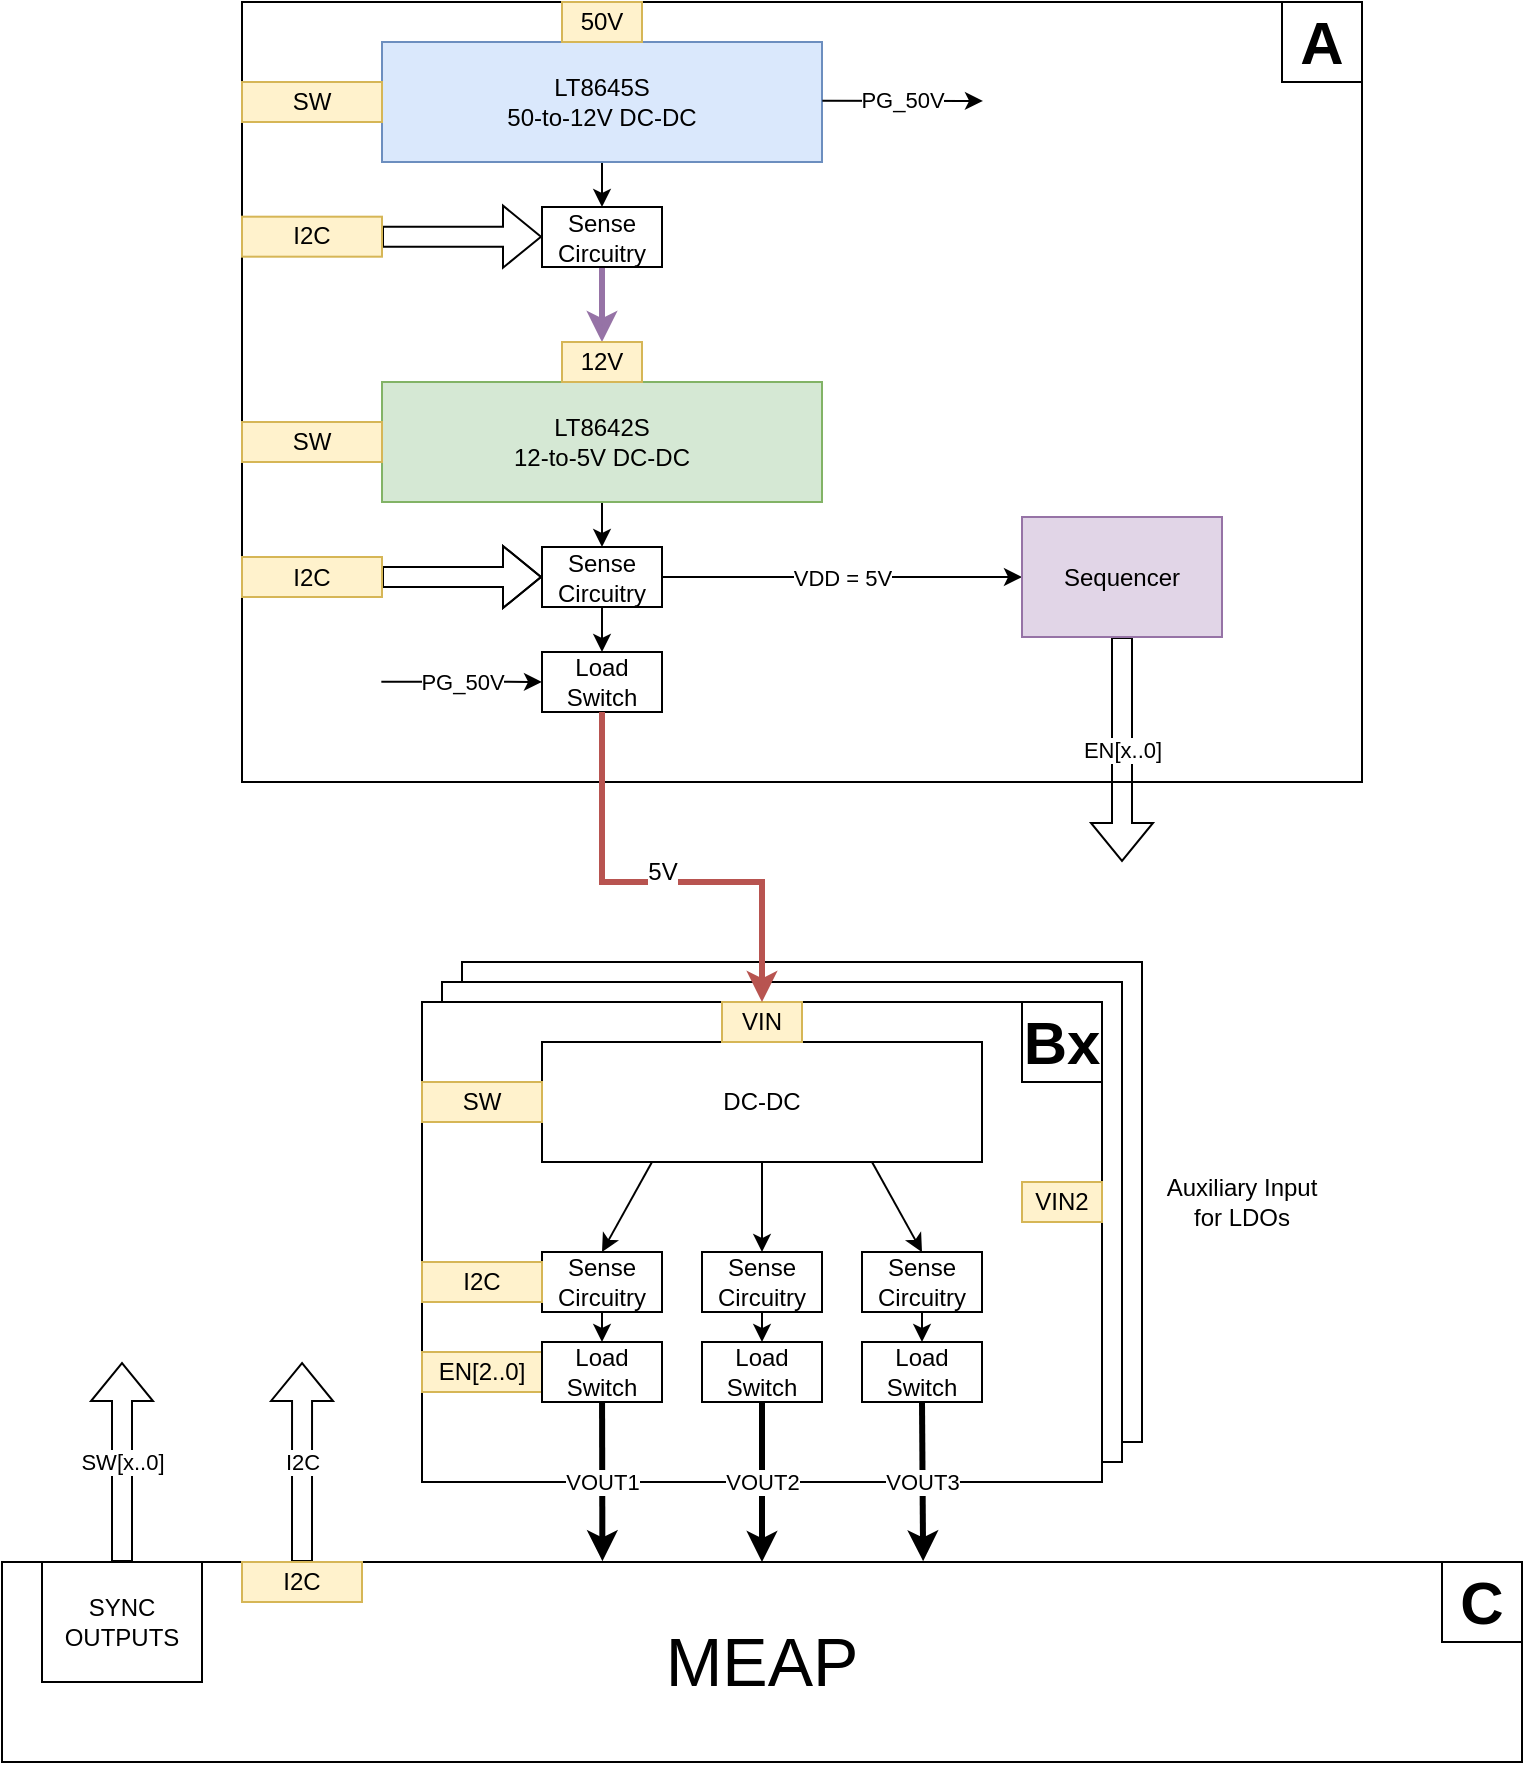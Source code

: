 <mxfile version="10.5.1" type="github"><diagram id="wVO6cEXQhgUWtTZyHE_9" name="Page-1"><mxGraphModel dx="1405" dy="723" grid="1" gridSize="10" guides="1" tooltips="1" connect="1" arrows="1" fold="1" page="1" pageScale="1" pageWidth="850" pageHeight="1100" math="0" shadow="0"><root><mxCell id="0"/><mxCell id="1" parent="0"/><mxCell id="fZjiWUz7N0HejZKJEdo6-89" value="&lt;font style=&quot;font-size: 34px&quot;&gt;MEAP&lt;/font&gt;" style="rounded=0;whiteSpace=wrap;html=1;" vertex="1" parent="1"><mxGeometry x="40" y="940" width="760" height="100" as="geometry"/></mxCell><mxCell id="fZjiWUz7N0HejZKJEdo6-55" value="" style="rounded=0;whiteSpace=wrap;html=1;" vertex="1" parent="1"><mxGeometry x="270" y="640" width="340" height="240" as="geometry"/></mxCell><mxCell id="fZjiWUz7N0HejZKJEdo6-54" value="" style="rounded=0;whiteSpace=wrap;html=1;" vertex="1" parent="1"><mxGeometry x="260" y="650" width="340" height="240" as="geometry"/></mxCell><mxCell id="fZjiWUz7N0HejZKJEdo6-1" value="" style="rounded=0;whiteSpace=wrap;html=1;" vertex="1" parent="1"><mxGeometry x="250" y="660" width="340" height="240" as="geometry"/></mxCell><mxCell id="fZjiWUz7N0HejZKJEdo6-2" value="EN[2..0]" style="text;html=1;strokeColor=#d6b656;fillColor=#fff2cc;align=center;verticalAlign=middle;whiteSpace=wrap;rounded=0;" vertex="1" parent="1"><mxGeometry x="250" y="835" width="60" height="20" as="geometry"/></mxCell><mxCell id="fZjiWUz7N0HejZKJEdo6-13" style="edgeStyle=none;rounded=0;orthogonalLoop=1;jettySize=auto;html=1;exitX=0.5;exitY=1;exitDx=0;exitDy=0;entryX=0.5;entryY=0;entryDx=0;entryDy=0;" edge="1" parent="1" source="fZjiWUz7N0HejZKJEdo6-3" target="fZjiWUz7N0HejZKJEdo6-7"><mxGeometry relative="1" as="geometry"/></mxCell><mxCell id="fZjiWUz7N0HejZKJEdo6-14" style="edgeStyle=none;rounded=0;orthogonalLoop=1;jettySize=auto;html=1;exitX=0.75;exitY=1;exitDx=0;exitDy=0;entryX=0.5;entryY=0;entryDx=0;entryDy=0;" edge="1" parent="1" source="fZjiWUz7N0HejZKJEdo6-3" target="fZjiWUz7N0HejZKJEdo6-9"><mxGeometry relative="1" as="geometry"/></mxCell><mxCell id="fZjiWUz7N0HejZKJEdo6-15" style="edgeStyle=none;rounded=0;orthogonalLoop=1;jettySize=auto;html=1;exitX=0.25;exitY=1;exitDx=0;exitDy=0;entryX=0.5;entryY=0;entryDx=0;entryDy=0;" edge="1" parent="1" source="fZjiWUz7N0HejZKJEdo6-3" target="fZjiWUz7N0HejZKJEdo6-5"><mxGeometry relative="1" as="geometry"/></mxCell><mxCell id="fZjiWUz7N0HejZKJEdo6-3" value="DC-DC" style="rounded=0;whiteSpace=wrap;html=1;" vertex="1" parent="1"><mxGeometry x="310" y="680" width="220" height="60" as="geometry"/></mxCell><mxCell id="fZjiWUz7N0HejZKJEdo6-115" value="VOUT1" style="edgeStyle=none;rounded=0;orthogonalLoop=1;jettySize=auto;html=1;entryX=0.395;entryY=-0.004;entryDx=0;entryDy=0;entryPerimeter=0;shadow=0;startArrow=none;startFill=0;endArrow=classic;endFill=1;strokeWidth=3;" edge="1" parent="1" source="fZjiWUz7N0HejZKJEdo6-4" target="fZjiWUz7N0HejZKJEdo6-89"><mxGeometry relative="1" as="geometry"/></mxCell><mxCell id="fZjiWUz7N0HejZKJEdo6-4" value="Load&lt;br&gt;Switch&lt;br&gt;" style="rounded=0;whiteSpace=wrap;html=1;" vertex="1" parent="1"><mxGeometry x="310" y="830" width="60" height="30" as="geometry"/></mxCell><mxCell id="fZjiWUz7N0HejZKJEdo6-16" style="edgeStyle=none;rounded=0;orthogonalLoop=1;jettySize=auto;html=1;exitX=0.5;exitY=1;exitDx=0;exitDy=0;entryX=0.5;entryY=0;entryDx=0;entryDy=0;" edge="1" parent="1" source="fZjiWUz7N0HejZKJEdo6-5" target="fZjiWUz7N0HejZKJEdo6-4"><mxGeometry relative="1" as="geometry"/></mxCell><mxCell id="fZjiWUz7N0HejZKJEdo6-5" value="Sense&lt;br&gt;Circuitry&lt;br&gt;" style="rounded=0;whiteSpace=wrap;html=1;" vertex="1" parent="1"><mxGeometry x="310" y="785" width="60" height="30" as="geometry"/></mxCell><mxCell id="fZjiWUz7N0HejZKJEdo6-114" value="VOUT2" style="edgeStyle=none;rounded=0;orthogonalLoop=1;jettySize=auto;html=1;exitX=0.5;exitY=1;exitDx=0;exitDy=0;entryX=0.5;entryY=0;entryDx=0;entryDy=0;shadow=0;startArrow=none;startFill=0;endArrow=classic;endFill=1;strokeWidth=3;" edge="1" parent="1" source="fZjiWUz7N0HejZKJEdo6-6" target="fZjiWUz7N0HejZKJEdo6-89"><mxGeometry relative="1" as="geometry"/></mxCell><mxCell id="fZjiWUz7N0HejZKJEdo6-6" value="Load&lt;br&gt;Switch&lt;br&gt;" style="rounded=0;whiteSpace=wrap;html=1;" vertex="1" parent="1"><mxGeometry x="390" y="830" width="60" height="30" as="geometry"/></mxCell><mxCell id="fZjiWUz7N0HejZKJEdo6-17" style="edgeStyle=none;rounded=0;orthogonalLoop=1;jettySize=auto;html=1;exitX=0.5;exitY=1;exitDx=0;exitDy=0;entryX=0.5;entryY=0;entryDx=0;entryDy=0;" edge="1" parent="1" source="fZjiWUz7N0HejZKJEdo6-7" target="fZjiWUz7N0HejZKJEdo6-6"><mxGeometry relative="1" as="geometry"/></mxCell><mxCell id="fZjiWUz7N0HejZKJEdo6-7" value="Sense&lt;br&gt;Circuitry&lt;br&gt;" style="rounded=0;whiteSpace=wrap;html=1;" vertex="1" parent="1"><mxGeometry x="390" y="785" width="60" height="30" as="geometry"/></mxCell><mxCell id="fZjiWUz7N0HejZKJEdo6-116" value="VOUT3" style="edgeStyle=none;rounded=0;orthogonalLoop=1;jettySize=auto;html=1;exitX=0.5;exitY=1;exitDx=0;exitDy=0;entryX=0.606;entryY=-0.004;entryDx=0;entryDy=0;entryPerimeter=0;shadow=0;startArrow=none;startFill=0;endArrow=classic;endFill=1;strokeWidth=3;" edge="1" parent="1" source="fZjiWUz7N0HejZKJEdo6-8" target="fZjiWUz7N0HejZKJEdo6-89"><mxGeometry relative="1" as="geometry"/></mxCell><mxCell id="fZjiWUz7N0HejZKJEdo6-8" value="Load&lt;br&gt;Switch&lt;br&gt;" style="rounded=0;whiteSpace=wrap;html=1;" vertex="1" parent="1"><mxGeometry x="470" y="830" width="60" height="30" as="geometry"/></mxCell><mxCell id="fZjiWUz7N0HejZKJEdo6-18" style="edgeStyle=none;rounded=0;orthogonalLoop=1;jettySize=auto;html=1;exitX=0.5;exitY=1;exitDx=0;exitDy=0;entryX=0.5;entryY=0;entryDx=0;entryDy=0;" edge="1" parent="1" source="fZjiWUz7N0HejZKJEdo6-9" target="fZjiWUz7N0HejZKJEdo6-8"><mxGeometry relative="1" as="geometry"/></mxCell><mxCell id="fZjiWUz7N0HejZKJEdo6-9" value="Sense&lt;br&gt;Circuitry&lt;br&gt;" style="rounded=0;whiteSpace=wrap;html=1;" vertex="1" parent="1"><mxGeometry x="470" y="785" width="60" height="30" as="geometry"/></mxCell><mxCell id="fZjiWUz7N0HejZKJEdo6-27" value="SW" style="text;html=1;strokeColor=#d6b656;fillColor=#fff2cc;align=center;verticalAlign=middle;whiteSpace=wrap;rounded=0;" vertex="1" parent="1"><mxGeometry x="250" y="700" width="60" height="20" as="geometry"/></mxCell><mxCell id="fZjiWUz7N0HejZKJEdo6-28" value="VIN" style="text;html=1;strokeColor=#d6b656;fillColor=#fff2cc;align=center;verticalAlign=middle;whiteSpace=wrap;rounded=0;" vertex="1" parent="1"><mxGeometry x="400" y="660" width="40" height="20" as="geometry"/></mxCell><mxCell id="fZjiWUz7N0HejZKJEdo6-34" value="" style="rounded=0;whiteSpace=wrap;html=1;" vertex="1" parent="1"><mxGeometry x="160" y="160" width="560" height="390" as="geometry"/></mxCell><mxCell id="fZjiWUz7N0HejZKJEdo6-36" style="edgeStyle=none;rounded=0;orthogonalLoop=1;jettySize=auto;html=1;exitX=0.5;exitY=1;exitDx=0;exitDy=0;entryX=0.5;entryY=0;entryDx=0;entryDy=0;" edge="1" parent="1" source="fZjiWUz7N0HejZKJEdo6-39" target="fZjiWUz7N0HejZKJEdo6-47"><mxGeometry relative="1" as="geometry"/></mxCell><mxCell id="fZjiWUz7N0HejZKJEdo6-39" value="LT8645S&lt;br&gt;50-to-12V DC-DC&lt;br&gt;" style="rounded=0;whiteSpace=wrap;html=1;fillColor=#dae8fc;strokeColor=#6c8ebf;" vertex="1" parent="1"><mxGeometry x="230" y="180" width="220" height="60" as="geometry"/></mxCell><mxCell id="fZjiWUz7N0HejZKJEdo6-106" style="edgeStyle=none;rounded=0;orthogonalLoop=1;jettySize=auto;html=1;exitX=0.5;exitY=1;exitDx=0;exitDy=0;entryX=0.5;entryY=0;entryDx=0;entryDy=0;shadow=0;startArrow=none;startFill=0;endArrow=classic;endFill=1;strokeWidth=3;fillColor=#e1d5e7;strokeColor=#9673a6;" edge="1" parent="1" source="fZjiWUz7N0HejZKJEdo6-47" target="fZjiWUz7N0HejZKJEdo6-68"><mxGeometry relative="1" as="geometry"><mxPoint x="339.667" y="294.833" as="sourcePoint"/></mxGeometry></mxCell><mxCell id="fZjiWUz7N0HejZKJEdo6-47" value="Sense&lt;br&gt;Circuitry&lt;br&gt;" style="rounded=0;whiteSpace=wrap;html=1;" vertex="1" parent="1"><mxGeometry x="310" y="262.5" width="60" height="30" as="geometry"/></mxCell><mxCell id="fZjiWUz7N0HejZKJEdo6-52" value="SW" style="text;html=1;strokeColor=#d6b656;fillColor=#fff2cc;align=center;verticalAlign=middle;whiteSpace=wrap;rounded=0;" vertex="1" parent="1"><mxGeometry x="160" y="200" width="70" height="20" as="geometry"/></mxCell><mxCell id="fZjiWUz7N0HejZKJEdo6-53" value="50V" style="text;html=1;strokeColor=#d6b656;fillColor=#fff2cc;align=center;verticalAlign=middle;whiteSpace=wrap;rounded=0;" vertex="1" parent="1"><mxGeometry x="320" y="160" width="40" height="20" as="geometry"/></mxCell><mxCell id="fZjiWUz7N0HejZKJEdo6-60" value="PG_50V" style="edgeStyle=none;rounded=0;orthogonalLoop=1;jettySize=auto;html=1;exitX=1;exitY=0.5;exitDx=0;exitDy=0;" edge="1" parent="1" target="fZjiWUz7N0HejZKJEdo6-64"><mxGeometry relative="1" as="geometry"><mxPoint x="229.667" y="499.833" as="sourcePoint"/></mxGeometry></mxCell><mxCell id="fZjiWUz7N0HejZKJEdo6-62" style="edgeStyle=none;rounded=0;orthogonalLoop=1;jettySize=auto;html=1;exitX=0.5;exitY=1;exitDx=0;exitDy=0;entryX=0.5;entryY=0;entryDx=0;entryDy=0;" edge="1" parent="1" source="fZjiWUz7N0HejZKJEdo6-63" target="fZjiWUz7N0HejZKJEdo6-66"><mxGeometry relative="1" as="geometry"/></mxCell><mxCell id="fZjiWUz7N0HejZKJEdo6-63" value="LT8642S&lt;br&gt;12-to-5V DC-DC&lt;br&gt;" style="rounded=0;whiteSpace=wrap;html=1;fillColor=#d5e8d4;strokeColor=#82b366;" vertex="1" parent="1"><mxGeometry x="230" y="350" width="220" height="60" as="geometry"/></mxCell><mxCell id="fZjiWUz7N0HejZKJEdo6-64" value="Load&lt;br&gt;Switch&lt;br&gt;" style="rounded=0;whiteSpace=wrap;html=1;" vertex="1" parent="1"><mxGeometry x="310" y="485" width="60" height="30" as="geometry"/></mxCell><mxCell id="fZjiWUz7N0HejZKJEdo6-65" style="edgeStyle=none;rounded=0;orthogonalLoop=1;jettySize=auto;html=1;exitX=0.5;exitY=1;exitDx=0;exitDy=0;entryX=0.5;entryY=0;entryDx=0;entryDy=0;" edge="1" parent="1" source="fZjiWUz7N0HejZKJEdo6-66" target="fZjiWUz7N0HejZKJEdo6-64"><mxGeometry relative="1" as="geometry"/></mxCell><mxCell id="fZjiWUz7N0HejZKJEdo6-84" value="VDD = 5V" style="edgeStyle=none;rounded=0;orthogonalLoop=1;jettySize=auto;html=1;exitX=1;exitY=0.5;exitDx=0;exitDy=0;entryX=0;entryY=0.5;entryDx=0;entryDy=0;shadow=0;startArrow=none;startFill=0;endArrow=classic;endFill=1;strokeWidth=1;" edge="1" parent="1" source="fZjiWUz7N0HejZKJEdo6-66" target="fZjiWUz7N0HejZKJEdo6-76"><mxGeometry relative="1" as="geometry"/></mxCell><mxCell id="fZjiWUz7N0HejZKJEdo6-66" value="Sense&lt;br&gt;Circuitry&lt;br&gt;" style="rounded=0;whiteSpace=wrap;html=1;" vertex="1" parent="1"><mxGeometry x="310" y="432.5" width="60" height="30" as="geometry"/></mxCell><mxCell id="fZjiWUz7N0HejZKJEdo6-67" value="SW" style="text;html=1;strokeColor=#d6b656;fillColor=#fff2cc;align=center;verticalAlign=middle;whiteSpace=wrap;rounded=0;" vertex="1" parent="1"><mxGeometry x="160" y="370" width="70" height="20" as="geometry"/></mxCell><mxCell id="fZjiWUz7N0HejZKJEdo6-68" value="12V" style="text;html=1;strokeColor=#d6b656;fillColor=#fff2cc;align=center;verticalAlign=middle;whiteSpace=wrap;rounded=0;" vertex="1" parent="1"><mxGeometry x="320" y="330" width="40" height="20" as="geometry"/></mxCell><mxCell id="fZjiWUz7N0HejZKJEdo6-86" value="EN[x..0]" style="edgeStyle=none;rounded=0;orthogonalLoop=1;jettySize=auto;html=1;exitX=0.5;exitY=1;exitDx=0;exitDy=0;shadow=0;startArrow=none;startFill=0;endArrow=classic;endFill=1;strokeWidth=1;shape=flexArrow;" edge="1" parent="1" source="fZjiWUz7N0HejZKJEdo6-76"><mxGeometry relative="1" as="geometry"><mxPoint x="600" y="590" as="targetPoint"/></mxGeometry></mxCell><mxCell id="fZjiWUz7N0HejZKJEdo6-76" value="Sequencer" style="rounded=0;whiteSpace=wrap;html=1;fillColor=#e1d5e7;strokeColor=#9673a6;" vertex="1" parent="1"><mxGeometry x="550" y="417.5" width="100" height="60" as="geometry"/></mxCell><mxCell id="fZjiWUz7N0HejZKJEdo6-90" value="SW[x..0]" style="edgeStyle=none;shape=flexArrow;rounded=0;orthogonalLoop=1;jettySize=auto;html=1;exitX=0.5;exitY=0;exitDx=0;exitDy=0;shadow=0;startArrow=none;startFill=0;endArrow=classic;endFill=1;strokeWidth=1;" edge="1" parent="1" source="fZjiWUz7N0HejZKJEdo6-87"><mxGeometry relative="1" as="geometry"><mxPoint x="100" y="840" as="targetPoint"/></mxGeometry></mxCell><mxCell id="fZjiWUz7N0HejZKJEdo6-87" value="SYNC&lt;br&gt;OUTPUTS" style="rounded=0;whiteSpace=wrap;html=1;" vertex="1" parent="1"><mxGeometry x="60" y="940" width="80" height="60" as="geometry"/></mxCell><mxCell id="fZjiWUz7N0HejZKJEdo6-94" style="edgeStyle=none;rounded=0;orthogonalLoop=1;jettySize=auto;html=1;exitX=1;exitY=0.5;exitDx=0;exitDy=0;shadow=0;startArrow=none;startFill=0;endArrow=classic;endFill=1;strokeWidth=1;shape=flexArrow;" edge="1" parent="1" source="fZjiWUz7N0HejZKJEdo6-91" target="fZjiWUz7N0HejZKJEdo6-66"><mxGeometry relative="1" as="geometry"/></mxCell><mxCell id="fZjiWUz7N0HejZKJEdo6-95" value="" style="edgeStyle=none;shape=flexArrow;rounded=0;orthogonalLoop=1;jettySize=auto;html=1;shadow=0;startArrow=none;startFill=0;endArrow=classic;endFill=1;strokeWidth=1;" edge="1" parent="1" source="fZjiWUz7N0HejZKJEdo6-91"><mxGeometry relative="1" as="geometry"><mxPoint x="310" y="447.5" as="targetPoint"/></mxGeometry></mxCell><mxCell id="fZjiWUz7N0HejZKJEdo6-91" value="I2C" style="text;html=1;strokeColor=#d6b656;fillColor=#fff2cc;align=center;verticalAlign=middle;whiteSpace=wrap;rounded=0;" vertex="1" parent="1"><mxGeometry x="160" y="437.5" width="70" height="20" as="geometry"/></mxCell><mxCell id="fZjiWUz7N0HejZKJEdo6-93" value="I2C" style="text;html=1;strokeColor=#d6b656;fillColor=#fff2cc;align=center;verticalAlign=middle;whiteSpace=wrap;rounded=0;" vertex="1" parent="1"><mxGeometry x="250" y="790" width="60" height="20" as="geometry"/></mxCell><mxCell id="fZjiWUz7N0HejZKJEdo6-96" value="" style="edgeStyle=none;shape=flexArrow;rounded=0;orthogonalLoop=1;jettySize=auto;html=1;shadow=0;startArrow=none;startFill=0;endArrow=classic;endFill=1;strokeWidth=1;" edge="1" parent="1" source="fZjiWUz7N0HejZKJEdo6-97"><mxGeometry relative="1" as="geometry"><mxPoint x="310" y="277.343" as="targetPoint"/></mxGeometry></mxCell><mxCell id="fZjiWUz7N0HejZKJEdo6-97" value="I2C" style="text;html=1;strokeColor=#d6b656;fillColor=#fff2cc;align=center;verticalAlign=middle;whiteSpace=wrap;rounded=0;" vertex="1" parent="1"><mxGeometry x="160" y="267.343" width="70" height="20" as="geometry"/></mxCell><mxCell id="fZjiWUz7N0HejZKJEdo6-102" value="PG_50V" style="edgeStyle=none;rounded=0;orthogonalLoop=1;jettySize=auto;html=1;exitX=1;exitY=0.5;exitDx=0;exitDy=0;" edge="1" parent="1"><mxGeometry relative="1" as="geometry"><mxPoint x="450.167" y="209.333" as="sourcePoint"/><mxPoint x="530.5" y="209.455" as="targetPoint"/></mxGeometry></mxCell><mxCell id="fZjiWUz7N0HejZKJEdo6-105" value="I2C" style="edgeStyle=none;shape=flexArrow;rounded=0;orthogonalLoop=1;jettySize=auto;html=1;exitX=0.5;exitY=0;exitDx=0;exitDy=0;shadow=0;startArrow=none;startFill=0;endArrow=classic;endFill=1;strokeWidth=1;" edge="1" parent="1" source="fZjiWUz7N0HejZKJEdo6-104"><mxGeometry relative="1" as="geometry"><mxPoint x="190.034" y="840" as="targetPoint"/></mxGeometry></mxCell><mxCell id="fZjiWUz7N0HejZKJEdo6-104" value="I2C" style="text;html=1;strokeColor=#d6b656;fillColor=#fff2cc;align=center;verticalAlign=middle;whiteSpace=wrap;rounded=0;" vertex="1" parent="1"><mxGeometry x="160" y="940" width="60" height="20" as="geometry"/></mxCell><mxCell id="fZjiWUz7N0HejZKJEdo6-109" value="&lt;font style=&quot;font-size: 30px&quot;&gt;&lt;b&gt;A&lt;/b&gt;&lt;/font&gt;" style="rounded=0;whiteSpace=wrap;html=1;" vertex="1" parent="1"><mxGeometry x="680" y="160" width="40" height="40" as="geometry"/></mxCell><mxCell id="fZjiWUz7N0HejZKJEdo6-110" value="&lt;font style=&quot;font-size: 30px&quot;&gt;&lt;b&gt;Bx&lt;/b&gt;&lt;/font&gt;" style="rounded=0;whiteSpace=wrap;html=1;" vertex="1" parent="1"><mxGeometry x="550" y="660" width="40" height="40" as="geometry"/></mxCell><mxCell id="fZjiWUz7N0HejZKJEdo6-111" value="&lt;font style=&quot;font-size: 30px&quot;&gt;&lt;b&gt;C&lt;/b&gt;&lt;/font&gt;" style="rounded=0;whiteSpace=wrap;html=1;" vertex="1" parent="1"><mxGeometry x="760" y="940" width="40" height="40" as="geometry"/></mxCell><mxCell id="fZjiWUz7N0HejZKJEdo6-74" style="edgeStyle=none;rounded=0;orthogonalLoop=1;jettySize=auto;html=1;exitX=0.5;exitY=0;exitDx=0;exitDy=0;shadow=0;strokeWidth=3;fillColor=#f8cecc;strokeColor=#b85450;endArrow=none;endFill=0;startArrow=classic;startFill=1;entryX=0.5;entryY=1;entryDx=0;entryDy=0;" edge="1" parent="1" source="fZjiWUz7N0HejZKJEdo6-28" target="fZjiWUz7N0HejZKJEdo6-64"><mxGeometry relative="1" as="geometry"><mxPoint x="340" y="550" as="targetPoint"/><Array as="points"><mxPoint x="420" y="600"/><mxPoint x="340" y="600"/></Array></mxGeometry></mxCell><mxCell id="fZjiWUz7N0HejZKJEdo6-75" value="5V" style="text;html=1;resizable=0;points=[];align=center;verticalAlign=middle;labelBackgroundColor=#ffffff;" vertex="1" connectable="0" parent="fZjiWUz7N0HejZKJEdo6-74"><mxGeometry x="0.328" y="-4" relative="1" as="geometry"><mxPoint x="26" y="4" as="offset"/></mxGeometry></mxCell><mxCell id="fZjiWUz7N0HejZKJEdo6-117" value="VIN2" style="text;html=1;strokeColor=#d6b656;fillColor=#fff2cc;align=center;verticalAlign=middle;whiteSpace=wrap;rounded=0;" vertex="1" parent="1"><mxGeometry x="550" y="750" width="40" height="20" as="geometry"/></mxCell><mxCell id="fZjiWUz7N0HejZKJEdo6-118" value="Auxiliary Input for LDOs" style="text;html=1;strokeColor=none;fillColor=none;align=center;verticalAlign=middle;whiteSpace=wrap;rounded=0;" vertex="1" parent="1"><mxGeometry x="620" y="750" width="80" height="20" as="geometry"/></mxCell></root></mxGraphModel></diagram></mxfile>